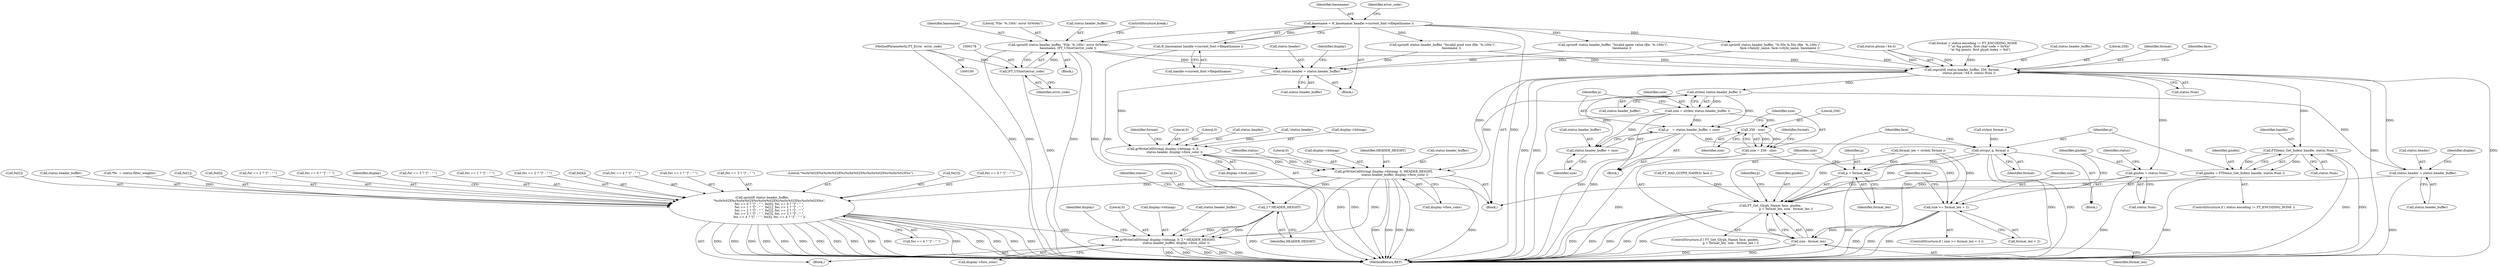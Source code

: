 digraph "0_savannah_b995299b73ba4cd259f221f500d4e63095508bec_3@API" {
"1000171" [label="(Call,sprintf( status.header_buffer, \"File `%.100s': error 0x%04x\",\n                  basename, (FT_UShort)error_code ))"];
"1000129" [label="(Call,basename = ft_basename( handle->current_font->filepathname ))"];
"1000131" [label="(Call,ft_basename( handle->current_font->filepathname ))"];
"1000177" [label="(Call,(FT_UShort)error_code)"];
"1000101" [label="(MethodParameterIn,FT_Error  error_code)"];
"1000181" [label="(Call,status.header = status.header_buffer)"];
"1000188" [label="(Call,grWriteCellString( display->bitmap, 0, 0,\n                       status.header, display->fore_color ))"];
"1000306" [label="(Call,grWriteCellString( display->bitmap, 0, HEADER_HEIGHT,\n                       status.header_buffer, display->fore_color ))"];
"1000335" [label="(Call,sprintf( status.header_buffer,\n               \"%s0x%02X%s%s0x%02X%s%s0x%02X%s%s0x%02X%s%s0x%02X%s\",\n               fwi == 0 ? \"[\" : \" \", fw[0], fwi == 0 ? \"]\" : \" \",\n               fwi == 1 ? \"[\" : \" \", fw[1], fwi == 1 ? \"]\" : \" \",\n               fwi == 2 ? \"[\" : \" \", fw[2], fwi == 2 ? \"]\" : \" \",\n               fwi == 3 ? \"[\" : \" \", fw[3], fwi == 3 ? \"]\" : \" \",\n               fwi == 4 ? \"[\" : \" \", fw[4], fwi == 4 ? \"]\" : \" \" ))"];
"1000415" [label="(Call,grWriteCellString( display->bitmap, 0, 2 * HEADER_HEIGHT,\n                         status.header_buffer, display->fore_color ))"];
"1000420" [label="(Call,2 * HEADER_HEIGHT)"];
"1000210" [label="(Call,snprintf( status.header_buffer, 256, format,\n              status.ptsize / 64.0, status.Num ))"];
"1000234" [label="(Call,strlen( status.header_buffer ))"];
"1000232" [label="(Call,size = strlen( status.header_buffer ))"];
"1000238" [label="(Call,p    = status.header_buffer + size)"];
"1000282" [label="(Call,strcpy( p, format ))"];
"1000286" [label="(Call,FT_Get_Glyph_Name( face, gindex,\n                                p + format_len, size - format_len ))"];
"1000289" [label="(Call,p + format_len)"];
"1000240" [label="(Call,status.header_buffer + size)"];
"1000247" [label="(Call,256 - size)"];
"1000245" [label="(Call,size = 256 - size)"];
"1000258" [label="(Call,size >= format_len + 2)"];
"1000292" [label="(Call,size - format_len)"];
"1000299" [label="(Call,status.header = status.header_buffer)"];
"1000264" [label="(Call,gindex = status.Num)"];
"1000277" [label="(Call,FTDemo_Get_Index( handle, status.Num ))"];
"1000275" [label="(Call,gindex = FTDemo_Get_Index( handle, status.Num ))"];
"1000249" [label="(Identifier,size)"];
"1000189" [label="(Call,display->bitmap)"];
"1000265" [label="(Identifier,gindex)"];
"1000391" [label="(Call,fw[3])"];
"1000308" [label="(Identifier,display)"];
"1000235" [label="(Call,status.header_buffer)"];
"1000340" [label="(Call,fwi == 0 ? \"[\" : \" \")"];
"1000197" [label="(Call,display->fore_color)"];
"1000288" [label="(Identifier,gindex)"];
"1000286" [label="(Call,FT_Get_Glyph_Name( face, gindex,\n                                p + format_len, size - format_len ))"];
"1000180" [label="(ControlStructure,break;)"];
"1000293" [label="(Identifier,size)"];
"1000376" [label="(Call,fw[2])"];
"1000176" [label="(Identifier,basename)"];
"1000131" [label="(Call,ft_basename( handle->current_font->filepathname ))"];
"1000128" [label="(Block,)"];
"1000175" [label="(Literal,\"File `%.100s': error 0x%04x\")"];
"1000415" [label="(Call,grWriteCellString( display->bitmap, 0, 2 * HEADER_HEIGHT,\n                         status.header_buffer, display->fore_color ))"];
"1000336" [label="(Call,status.header_buffer)"];
"1000330" [label="(Call,*fw  = status.filter_weights)"];
"1000139" [label="(Block,)"];
"1000188" [label="(Call,grWriteCellString( display->bitmap, 0, 0,\n                       status.header, display->fore_color ))"];
"1000290" [label="(Identifier,p)"];
"1000433" [label="(MethodReturn,RET)"];
"1000361" [label="(Call,fw[1])"];
"1000285" [label="(ControlStructure,if ( FT_Get_Glyph_Name( face, gindex,\n                                p + format_len, size - format_len ) ))"];
"1000226" [label="(Identifier,face)"];
"1000307" [label="(Call,display->bitmap)"];
"1000277" [label="(Call,FTDemo_Get_Index( handle, status.Num ))"];
"1000102" [label="(Block,)"];
"1000101" [label="(MethodParameterIn,FT_Error  error_code)"];
"1000182" [label="(Call,status.header)"];
"1000179" [label="(Identifier,error_code)"];
"1000421" [label="(Literal,2)"];
"1000232" [label="(Call,size = strlen( status.header_buffer ))"];
"1000297" [label="(Identifier,p)"];
"1000266" [label="(Call,status.Num)"];
"1000275" [label="(Call,gindex = FTDemo_Get_Index( handle, status.Num ))"];
"1000253" [label="(Call,format_len = strlen( format ))"];
"1000311" [label="(Identifier,HEADER_HEIGHT)"];
"1000255" [label="(Call,strlen( format ))"];
"1000422" [label="(Identifier,HEADER_HEIGHT)"];
"1000346" [label="(Call,fw[0])"];
"1000322" [label="(Block,)"];
"1000370" [label="(Call,fwi == 2 ? \"[\" : \" \")"];
"1000227" [label="(Block,)"];
"1000216" [label="(Call,status.ptsize / 64.0)"];
"1000349" [label="(Call,fwi == 0 ? \"]\" : \" \")"];
"1000200" [label="(Call,format = status.encoding != FT_ENCODING_NONE\n             ? \"at %g points, first char code = 0x%x\"\n             : \"at %g points, first glyph index = %d\")"];
"1000246" [label="(Identifier,size)"];
"1000238" [label="(Call,p    = status.header_buffer + size)"];
"1000172" [label="(Call,status.header_buffer)"];
"1000259" [label="(Identifier,size)"];
"1000201" [label="(Identifier,format)"];
"1000234" [label="(Call,strlen( status.header_buffer ))"];
"1000132" [label="(Call,handle->current_font->filepathname)"];
"1000292" [label="(Call,size - format_len)"];
"1000417" [label="(Identifier,display)"];
"1000130" [label="(Identifier,basename)"];
"1000385" [label="(Call,fwi == 3 ? \"[\" : \" \")"];
"1000312" [label="(Call,status.header_buffer)"];
"1000279" [label="(Call,status.Num)"];
"1000355" [label="(Call,fwi == 1 ? \"[\" : \" \")"];
"1000244" [label="(Identifier,size)"];
"1000315" [label="(Call,display->fore_color)"];
"1000221" [label="(Call,status.Num)"];
"1000299" [label="(Call,status.header = status.header_buffer)"];
"1000264" [label="(Call,gindex = status.Num)"];
"1000426" [label="(Call,display->fore_color)"];
"1000240" [label="(Call,status.header_buffer + size)"];
"1000141" [label="(Call,sprintf( status.header_buffer, \"%.50s %.50s (file `%.100s')\",\n                  face->family_name, face->style_name, basename ))"];
"1000193" [label="(Literal,0)"];
"1000379" [label="(Call,fwi == 2 ? \"]\" : \" \")"];
"1000431" [label="(Identifier,display)"];
"1000300" [label="(Call,status.header)"];
"1000276" [label="(Identifier,gindex)"];
"1000129" [label="(Call,basename = ft_basename( handle->current_font->filepathname ))"];
"1000190" [label="(Identifier,display)"];
"1000320" [label="(Identifier,status)"];
"1000419" [label="(Literal,0)"];
"1000257" [label="(ControlStructure,if ( size >= format_len + 2 ))"];
"1000211" [label="(Call,status.header_buffer)"];
"1000406" [label="(Call,fw[4])"];
"1000263" [label="(Block,)"];
"1000241" [label="(Call,status.header_buffer)"];
"1000272" [label="(Identifier,status)"];
"1000294" [label="(Identifier,format_len)"];
"1000400" [label="(Call,fwi == 4 ? \"[\" : \" \")"];
"1000335" [label="(Call,sprintf( status.header_buffer,\n               \"%s0x%02X%s%s0x%02X%s%s0x%02X%s%s0x%02X%s%s0x%02X%s\",\n               fwi == 0 ? \"[\" : \" \", fw[0], fwi == 0 ? \"]\" : \" \",\n               fwi == 1 ? \"[\" : \" \", fw[1], fwi == 1 ? \"]\" : \" \",\n               fwi == 2 ? \"[\" : \" \", fw[2], fwi == 2 ? \"]\" : \" \",\n               fwi == 3 ? \"[\" : \" \", fw[3], fwi == 3 ? \"]\" : \" \",\n               fwi == 4 ? \"[\" : \" \", fw[4], fwi == 4 ? \"]\" : \" \" ))"];
"1000239" [label="(Identifier,p)"];
"1000192" [label="(Literal,0)"];
"1000310" [label="(Literal,0)"];
"1000210" [label="(Call,snprintf( status.header_buffer, 256, format,\n              status.ptsize / 64.0, status.Num ))"];
"1000185" [label="(Call,status.header_buffer)"];
"1000364" [label="(Call,fwi == 1 ? \"]\" : \" \")"];
"1000214" [label="(Literal,256)"];
"1000177" [label="(Call,(FT_UShort)error_code)"];
"1000233" [label="(Identifier,size)"];
"1000423" [label="(Call,status.header_buffer)"];
"1000155" [label="(Call,sprintf( status.header_buffer, \"Invalid pixel size (file `%.100s')\",\n                  basename ))"];
"1000171" [label="(Call,sprintf( status.header_buffer, \"File `%.100s': error 0x%04x\",\n                  basename, (FT_UShort)error_code ))"];
"1000248" [label="(Literal,256)"];
"1000420" [label="(Call,2 * HEADER_HEIGHT)"];
"1000247" [label="(Call,256 - size)"];
"1000283" [label="(Identifier,p)"];
"1000138" [label="(Identifier,error_code)"];
"1000394" [label="(Call,fwi == 3 ? \"]\" : \" \")"];
"1000291" [label="(Identifier,format_len)"];
"1000163" [label="(Call,sprintf( status.header_buffer, \"Invalid ppem value (file `%.100s')\",\n                  basename ))"];
"1000303" [label="(Call,status.header_buffer)"];
"1000278" [label="(Identifier,handle)"];
"1000251" [label="(Identifier,format)"];
"1000194" [label="(Call,status.header)"];
"1000225" [label="(Call,FT_HAS_GLYPH_NAMES( face ))"];
"1000124" [label="(Call,!status.header)"];
"1000284" [label="(Identifier,format)"];
"1000258" [label="(Call,size >= format_len + 2)"];
"1000424" [label="(Identifier,status)"];
"1000260" [label="(Call,format_len + 2)"];
"1000301" [label="(Identifier,status)"];
"1000306" [label="(Call,grWriteCellString( display->bitmap, 0, HEADER_HEIGHT,\n                       status.header_buffer, display->fore_color ))"];
"1000269" [label="(ControlStructure,if ( status.encoding != FT_ENCODING_NONE ))"];
"1000282" [label="(Call,strcpy( p, format ))"];
"1000287" [label="(Identifier,face)"];
"1000339" [label="(Literal,\"%s0x%02X%s%s0x%02X%s%s0x%02X%s%s0x%02X%s%s0x%02X%s\")"];
"1000289" [label="(Call,p + format_len)"];
"1000181" [label="(Call,status.header = status.header_buffer)"];
"1000245" [label="(Call,size = 256 - size)"];
"1000416" [label="(Call,display->bitmap)"];
"1000409" [label="(Call,fwi == 4 ? \"]\" : \" \")"];
"1000215" [label="(Identifier,format)"];
"1000171" -> "1000139"  [label="AST: "];
"1000171" -> "1000177"  [label="CFG: "];
"1000172" -> "1000171"  [label="AST: "];
"1000175" -> "1000171"  [label="AST: "];
"1000176" -> "1000171"  [label="AST: "];
"1000177" -> "1000171"  [label="AST: "];
"1000180" -> "1000171"  [label="CFG: "];
"1000171" -> "1000433"  [label="DDG: "];
"1000171" -> "1000433"  [label="DDG: "];
"1000171" -> "1000433"  [label="DDG: "];
"1000129" -> "1000171"  [label="DDG: "];
"1000177" -> "1000171"  [label="DDG: "];
"1000171" -> "1000181"  [label="DDG: "];
"1000171" -> "1000210"  [label="DDG: "];
"1000129" -> "1000128"  [label="AST: "];
"1000129" -> "1000131"  [label="CFG: "];
"1000130" -> "1000129"  [label="AST: "];
"1000131" -> "1000129"  [label="AST: "];
"1000138" -> "1000129"  [label="CFG: "];
"1000129" -> "1000433"  [label="DDG: "];
"1000131" -> "1000129"  [label="DDG: "];
"1000129" -> "1000141"  [label="DDG: "];
"1000129" -> "1000155"  [label="DDG: "];
"1000129" -> "1000163"  [label="DDG: "];
"1000131" -> "1000132"  [label="CFG: "];
"1000132" -> "1000131"  [label="AST: "];
"1000131" -> "1000433"  [label="DDG: "];
"1000177" -> "1000179"  [label="CFG: "];
"1000178" -> "1000177"  [label="AST: "];
"1000179" -> "1000177"  [label="AST: "];
"1000177" -> "1000433"  [label="DDG: "];
"1000101" -> "1000177"  [label="DDG: "];
"1000101" -> "1000100"  [label="AST: "];
"1000101" -> "1000433"  [label="DDG: "];
"1000181" -> "1000128"  [label="AST: "];
"1000181" -> "1000185"  [label="CFG: "];
"1000182" -> "1000181"  [label="AST: "];
"1000185" -> "1000181"  [label="AST: "];
"1000190" -> "1000181"  [label="CFG: "];
"1000163" -> "1000181"  [label="DDG: "];
"1000155" -> "1000181"  [label="DDG: "];
"1000141" -> "1000181"  [label="DDG: "];
"1000181" -> "1000188"  [label="DDG: "];
"1000188" -> "1000102"  [label="AST: "];
"1000188" -> "1000197"  [label="CFG: "];
"1000189" -> "1000188"  [label="AST: "];
"1000192" -> "1000188"  [label="AST: "];
"1000193" -> "1000188"  [label="AST: "];
"1000194" -> "1000188"  [label="AST: "];
"1000197" -> "1000188"  [label="AST: "];
"1000201" -> "1000188"  [label="CFG: "];
"1000188" -> "1000433"  [label="DDG: "];
"1000124" -> "1000188"  [label="DDG: "];
"1000188" -> "1000306"  [label="DDG: "];
"1000188" -> "1000306"  [label="DDG: "];
"1000306" -> "1000102"  [label="AST: "];
"1000306" -> "1000315"  [label="CFG: "];
"1000307" -> "1000306"  [label="AST: "];
"1000310" -> "1000306"  [label="AST: "];
"1000311" -> "1000306"  [label="AST: "];
"1000312" -> "1000306"  [label="AST: "];
"1000315" -> "1000306"  [label="AST: "];
"1000320" -> "1000306"  [label="CFG: "];
"1000306" -> "1000433"  [label="DDG: "];
"1000306" -> "1000433"  [label="DDG: "];
"1000306" -> "1000433"  [label="DDG: "];
"1000306" -> "1000433"  [label="DDG: "];
"1000306" -> "1000433"  [label="DDG: "];
"1000210" -> "1000306"  [label="DDG: "];
"1000234" -> "1000306"  [label="DDG: "];
"1000306" -> "1000335"  [label="DDG: "];
"1000306" -> "1000415"  [label="DDG: "];
"1000306" -> "1000415"  [label="DDG: "];
"1000306" -> "1000420"  [label="DDG: "];
"1000335" -> "1000322"  [label="AST: "];
"1000335" -> "1000409"  [label="CFG: "];
"1000336" -> "1000335"  [label="AST: "];
"1000339" -> "1000335"  [label="AST: "];
"1000340" -> "1000335"  [label="AST: "];
"1000346" -> "1000335"  [label="AST: "];
"1000349" -> "1000335"  [label="AST: "];
"1000355" -> "1000335"  [label="AST: "];
"1000361" -> "1000335"  [label="AST: "];
"1000364" -> "1000335"  [label="AST: "];
"1000370" -> "1000335"  [label="AST: "];
"1000376" -> "1000335"  [label="AST: "];
"1000379" -> "1000335"  [label="AST: "];
"1000385" -> "1000335"  [label="AST: "];
"1000391" -> "1000335"  [label="AST: "];
"1000394" -> "1000335"  [label="AST: "];
"1000400" -> "1000335"  [label="AST: "];
"1000406" -> "1000335"  [label="AST: "];
"1000409" -> "1000335"  [label="AST: "];
"1000417" -> "1000335"  [label="CFG: "];
"1000335" -> "1000433"  [label="DDG: "];
"1000335" -> "1000433"  [label="DDG: "];
"1000335" -> "1000433"  [label="DDG: "];
"1000335" -> "1000433"  [label="DDG: "];
"1000335" -> "1000433"  [label="DDG: "];
"1000335" -> "1000433"  [label="DDG: "];
"1000335" -> "1000433"  [label="DDG: "];
"1000335" -> "1000433"  [label="DDG: "];
"1000335" -> "1000433"  [label="DDG: "];
"1000335" -> "1000433"  [label="DDG: "];
"1000335" -> "1000433"  [label="DDG: "];
"1000335" -> "1000433"  [label="DDG: "];
"1000335" -> "1000433"  [label="DDG: "];
"1000335" -> "1000433"  [label="DDG: "];
"1000335" -> "1000433"  [label="DDG: "];
"1000335" -> "1000433"  [label="DDG: "];
"1000330" -> "1000335"  [label="DDG: "];
"1000335" -> "1000415"  [label="DDG: "];
"1000415" -> "1000322"  [label="AST: "];
"1000415" -> "1000426"  [label="CFG: "];
"1000416" -> "1000415"  [label="AST: "];
"1000419" -> "1000415"  [label="AST: "];
"1000420" -> "1000415"  [label="AST: "];
"1000423" -> "1000415"  [label="AST: "];
"1000426" -> "1000415"  [label="AST: "];
"1000431" -> "1000415"  [label="CFG: "];
"1000415" -> "1000433"  [label="DDG: "];
"1000415" -> "1000433"  [label="DDG: "];
"1000415" -> "1000433"  [label="DDG: "];
"1000415" -> "1000433"  [label="DDG: "];
"1000415" -> "1000433"  [label="DDG: "];
"1000420" -> "1000415"  [label="DDG: "];
"1000420" -> "1000415"  [label="DDG: "];
"1000420" -> "1000422"  [label="CFG: "];
"1000421" -> "1000420"  [label="AST: "];
"1000422" -> "1000420"  [label="AST: "];
"1000424" -> "1000420"  [label="CFG: "];
"1000420" -> "1000433"  [label="DDG: "];
"1000210" -> "1000102"  [label="AST: "];
"1000210" -> "1000221"  [label="CFG: "];
"1000211" -> "1000210"  [label="AST: "];
"1000214" -> "1000210"  [label="AST: "];
"1000215" -> "1000210"  [label="AST: "];
"1000216" -> "1000210"  [label="AST: "];
"1000221" -> "1000210"  [label="AST: "];
"1000226" -> "1000210"  [label="CFG: "];
"1000210" -> "1000433"  [label="DDG: "];
"1000210" -> "1000433"  [label="DDG: "];
"1000210" -> "1000433"  [label="DDG: "];
"1000210" -> "1000433"  [label="DDG: "];
"1000163" -> "1000210"  [label="DDG: "];
"1000155" -> "1000210"  [label="DDG: "];
"1000141" -> "1000210"  [label="DDG: "];
"1000200" -> "1000210"  [label="DDG: "];
"1000216" -> "1000210"  [label="DDG: "];
"1000216" -> "1000210"  [label="DDG: "];
"1000210" -> "1000234"  [label="DDG: "];
"1000210" -> "1000264"  [label="DDG: "];
"1000210" -> "1000277"  [label="DDG: "];
"1000210" -> "1000299"  [label="DDG: "];
"1000234" -> "1000232"  [label="AST: "];
"1000234" -> "1000235"  [label="CFG: "];
"1000235" -> "1000234"  [label="AST: "];
"1000232" -> "1000234"  [label="CFG: "];
"1000234" -> "1000232"  [label="DDG: "];
"1000234" -> "1000238"  [label="DDG: "];
"1000234" -> "1000240"  [label="DDG: "];
"1000234" -> "1000299"  [label="DDG: "];
"1000232" -> "1000227"  [label="AST: "];
"1000233" -> "1000232"  [label="AST: "];
"1000239" -> "1000232"  [label="CFG: "];
"1000232" -> "1000433"  [label="DDG: "];
"1000232" -> "1000238"  [label="DDG: "];
"1000232" -> "1000240"  [label="DDG: "];
"1000232" -> "1000247"  [label="DDG: "];
"1000238" -> "1000227"  [label="AST: "];
"1000238" -> "1000240"  [label="CFG: "];
"1000239" -> "1000238"  [label="AST: "];
"1000240" -> "1000238"  [label="AST: "];
"1000246" -> "1000238"  [label="CFG: "];
"1000238" -> "1000433"  [label="DDG: "];
"1000238" -> "1000433"  [label="DDG: "];
"1000238" -> "1000282"  [label="DDG: "];
"1000282" -> "1000263"  [label="AST: "];
"1000282" -> "1000284"  [label="CFG: "];
"1000283" -> "1000282"  [label="AST: "];
"1000284" -> "1000282"  [label="AST: "];
"1000287" -> "1000282"  [label="CFG: "];
"1000282" -> "1000433"  [label="DDG: "];
"1000282" -> "1000433"  [label="DDG: "];
"1000255" -> "1000282"  [label="DDG: "];
"1000282" -> "1000286"  [label="DDG: "];
"1000282" -> "1000289"  [label="DDG: "];
"1000286" -> "1000285"  [label="AST: "];
"1000286" -> "1000292"  [label="CFG: "];
"1000287" -> "1000286"  [label="AST: "];
"1000288" -> "1000286"  [label="AST: "];
"1000289" -> "1000286"  [label="AST: "];
"1000292" -> "1000286"  [label="AST: "];
"1000297" -> "1000286"  [label="CFG: "];
"1000301" -> "1000286"  [label="CFG: "];
"1000286" -> "1000433"  [label="DDG: "];
"1000286" -> "1000433"  [label="DDG: "];
"1000286" -> "1000433"  [label="DDG: "];
"1000286" -> "1000433"  [label="DDG: "];
"1000286" -> "1000433"  [label="DDG: "];
"1000225" -> "1000286"  [label="DDG: "];
"1000264" -> "1000286"  [label="DDG: "];
"1000275" -> "1000286"  [label="DDG: "];
"1000253" -> "1000286"  [label="DDG: "];
"1000292" -> "1000286"  [label="DDG: "];
"1000292" -> "1000286"  [label="DDG: "];
"1000289" -> "1000291"  [label="CFG: "];
"1000290" -> "1000289"  [label="AST: "];
"1000291" -> "1000289"  [label="AST: "];
"1000293" -> "1000289"  [label="CFG: "];
"1000289" -> "1000433"  [label="DDG: "];
"1000253" -> "1000289"  [label="DDG: "];
"1000240" -> "1000244"  [label="CFG: "];
"1000241" -> "1000240"  [label="AST: "];
"1000244" -> "1000240"  [label="AST: "];
"1000247" -> "1000245"  [label="AST: "];
"1000247" -> "1000249"  [label="CFG: "];
"1000248" -> "1000247"  [label="AST: "];
"1000249" -> "1000247"  [label="AST: "];
"1000245" -> "1000247"  [label="CFG: "];
"1000247" -> "1000245"  [label="DDG: "];
"1000247" -> "1000245"  [label="DDG: "];
"1000245" -> "1000227"  [label="AST: "];
"1000246" -> "1000245"  [label="AST: "];
"1000251" -> "1000245"  [label="CFG: "];
"1000245" -> "1000433"  [label="DDG: "];
"1000245" -> "1000258"  [label="DDG: "];
"1000258" -> "1000257"  [label="AST: "];
"1000258" -> "1000260"  [label="CFG: "];
"1000259" -> "1000258"  [label="AST: "];
"1000260" -> "1000258"  [label="AST: "];
"1000265" -> "1000258"  [label="CFG: "];
"1000301" -> "1000258"  [label="CFG: "];
"1000258" -> "1000433"  [label="DDG: "];
"1000258" -> "1000433"  [label="DDG: "];
"1000258" -> "1000433"  [label="DDG: "];
"1000253" -> "1000258"  [label="DDG: "];
"1000258" -> "1000292"  [label="DDG: "];
"1000292" -> "1000294"  [label="CFG: "];
"1000293" -> "1000292"  [label="AST: "];
"1000294" -> "1000292"  [label="AST: "];
"1000292" -> "1000433"  [label="DDG: "];
"1000292" -> "1000433"  [label="DDG: "];
"1000253" -> "1000292"  [label="DDG: "];
"1000299" -> "1000102"  [label="AST: "];
"1000299" -> "1000303"  [label="CFG: "];
"1000300" -> "1000299"  [label="AST: "];
"1000303" -> "1000299"  [label="AST: "];
"1000308" -> "1000299"  [label="CFG: "];
"1000299" -> "1000433"  [label="DDG: "];
"1000264" -> "1000263"  [label="AST: "];
"1000264" -> "1000266"  [label="CFG: "];
"1000265" -> "1000264"  [label="AST: "];
"1000266" -> "1000264"  [label="AST: "];
"1000272" -> "1000264"  [label="CFG: "];
"1000264" -> "1000433"  [label="DDG: "];
"1000277" -> "1000275"  [label="AST: "];
"1000277" -> "1000279"  [label="CFG: "];
"1000278" -> "1000277"  [label="AST: "];
"1000279" -> "1000277"  [label="AST: "];
"1000275" -> "1000277"  [label="CFG: "];
"1000277" -> "1000433"  [label="DDG: "];
"1000277" -> "1000433"  [label="DDG: "];
"1000277" -> "1000275"  [label="DDG: "];
"1000277" -> "1000275"  [label="DDG: "];
"1000275" -> "1000269"  [label="AST: "];
"1000276" -> "1000275"  [label="AST: "];
"1000283" -> "1000275"  [label="CFG: "];
"1000275" -> "1000433"  [label="DDG: "];
}
